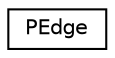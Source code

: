 digraph G
{
  edge [fontname="Helvetica",fontsize="10",labelfontname="Helvetica",labelfontsize="10"];
  node [fontname="Helvetica",fontsize="10",shape=record];
  rankdir=LR;
  Node1 [label="PEdge",height=0.2,width=0.4,color="black", fillcolor="white", style="filled",URL="$dd/d3c/structPEdge.html"];
}

